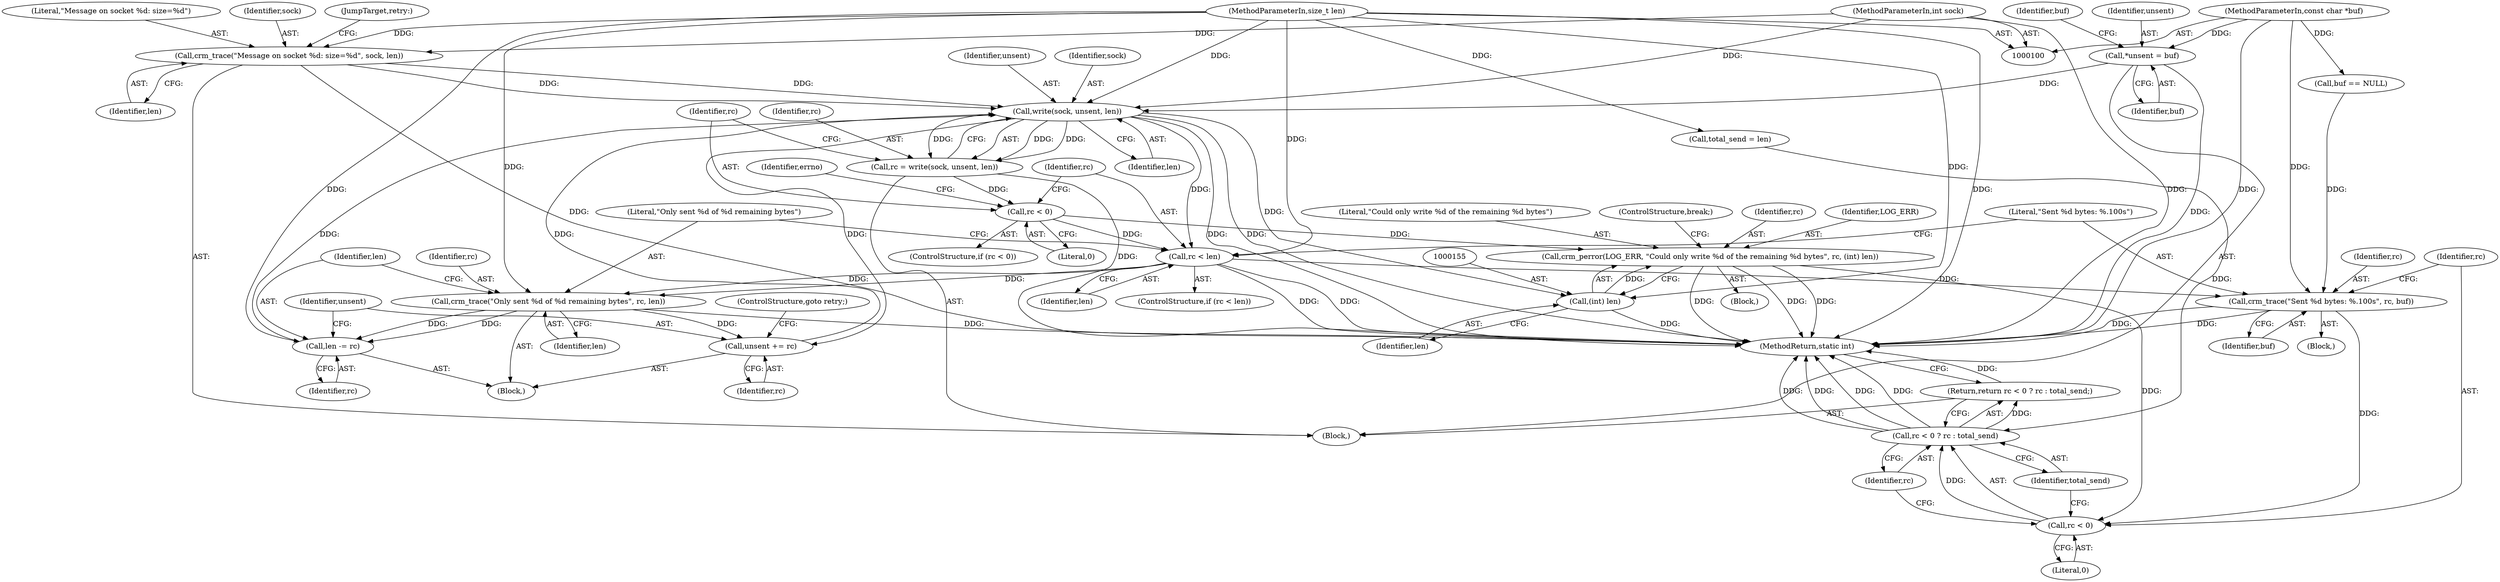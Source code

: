 digraph "0_pacemaker_564f7cc2a51dcd2f28ab12a13394f31be5aa3c93_14@API" {
"1000132" [label="(Call,write(sock, unsent, len))"];
"1000125" [label="(Call,crm_trace(\"Message on socket %d: size=%d\", sock, len))"];
"1000101" [label="(MethodParameterIn,int sock)"];
"1000103" [label="(MethodParameterIn,size_t len)"];
"1000171" [label="(Call,unsent += rc)"];
"1000164" [label="(Call,crm_trace(\"Only sent %d of %d remaining bytes\", rc, len))"];
"1000160" [label="(Call,rc < len)"];
"1000137" [label="(Call,rc < 0)"];
"1000130" [label="(Call,rc = write(sock, unsent, len))"];
"1000132" [label="(Call,write(sock, unsent, len))"];
"1000110" [label="(Call,*unsent = buf)"];
"1000102" [label="(MethodParameterIn,const char *buf)"];
"1000168" [label="(Call,len -= rc)"];
"1000150" [label="(Call,crm_perror(LOG_ERR, \"Could only write %d of the remaining %d bytes\", rc, (int) len))"];
"1000183" [label="(Call,rc < 0)"];
"1000182" [label="(Call,rc < 0 ? rc : total_send)"];
"1000181" [label="(Return,return rc < 0 ? rc : total_send;)"];
"1000154" [label="(Call,(int) len)"];
"1000177" [label="(Call,crm_trace(\"Sent %d bytes: %.100s\", rc, buf))"];
"1000187" [label="(Identifier,total_send)"];
"1000130" [label="(Call,rc = write(sock, unsent, len))"];
"1000131" [label="(Identifier,rc)"];
"1000172" [label="(Identifier,unsent)"];
"1000142" [label="(Identifier,errno)"];
"1000165" [label="(Literal,\"Only sent %d of %d remaining bytes\")"];
"1000185" [label="(Literal,0)"];
"1000115" [label="(Call,buf == NULL)"];
"1000183" [label="(Call,rc < 0)"];
"1000186" [label="(Identifier,rc)"];
"1000161" [label="(Identifier,rc)"];
"1000170" [label="(Identifier,rc)"];
"1000137" [label="(Call,rc < 0)"];
"1000150" [label="(Call,crm_perror(LOG_ERR, \"Could only write %d of the remaining %d bytes\", rc, (int) len))"];
"1000122" [label="(Call,total_send = len)"];
"1000164" [label="(Call,crm_trace(\"Only sent %d of %d remaining bytes\", rc, len))"];
"1000168" [label="(Call,len -= rc)"];
"1000163" [label="(Block,)"];
"1000176" [label="(Block,)"];
"1000162" [label="(Identifier,len)"];
"1000136" [label="(ControlStructure,if (rc < 0))"];
"1000177" [label="(Call,crm_trace(\"Sent %d bytes: %.100s\", rc, buf))"];
"1000166" [label="(Identifier,rc)"];
"1000143" [label="(Block,)"];
"1000126" [label="(Literal,\"Message on socket %d: size=%d\")"];
"1000152" [label="(Literal,\"Could only write %d of the remaining %d bytes\")"];
"1000134" [label="(Identifier,unsent)"];
"1000116" [label="(Identifier,buf)"];
"1000181" [label="(Return,return rc < 0 ? rc : total_send;)"];
"1000180" [label="(Identifier,buf)"];
"1000127" [label="(Identifier,sock)"];
"1000167" [label="(Identifier,len)"];
"1000125" [label="(Call,crm_trace(\"Message on socket %d: size=%d\", sock, len))"];
"1000159" [label="(ControlStructure,if (rc < len))"];
"1000184" [label="(Identifier,rc)"];
"1000138" [label="(Identifier,rc)"];
"1000132" [label="(Call,write(sock, unsent, len))"];
"1000111" [label="(Identifier,unsent)"];
"1000135" [label="(Identifier,len)"];
"1000178" [label="(Literal,\"Sent %d bytes: %.100s\")"];
"1000174" [label="(ControlStructure,goto retry;)"];
"1000157" [label="(ControlStructure,break;)"];
"1000128" [label="(Identifier,len)"];
"1000188" [label="(MethodReturn,static int)"];
"1000139" [label="(Literal,0)"];
"1000112" [label="(Identifier,buf)"];
"1000169" [label="(Identifier,len)"];
"1000153" [label="(Identifier,rc)"];
"1000171" [label="(Call,unsent += rc)"];
"1000102" [label="(MethodParameterIn,const char *buf)"];
"1000101" [label="(MethodParameterIn,int sock)"];
"1000173" [label="(Identifier,rc)"];
"1000156" [label="(Identifier,len)"];
"1000151" [label="(Identifier,LOG_ERR)"];
"1000110" [label="(Call,*unsent = buf)"];
"1000179" [label="(Identifier,rc)"];
"1000129" [label="(JumpTarget,retry:)"];
"1000133" [label="(Identifier,sock)"];
"1000154" [label="(Call,(int) len)"];
"1000160" [label="(Call,rc < len)"];
"1000104" [label="(Block,)"];
"1000103" [label="(MethodParameterIn,size_t len)"];
"1000182" [label="(Call,rc < 0 ? rc : total_send)"];
"1000132" -> "1000130"  [label="AST: "];
"1000132" -> "1000135"  [label="CFG: "];
"1000133" -> "1000132"  [label="AST: "];
"1000134" -> "1000132"  [label="AST: "];
"1000135" -> "1000132"  [label="AST: "];
"1000130" -> "1000132"  [label="CFG: "];
"1000132" -> "1000188"  [label="DDG: "];
"1000132" -> "1000188"  [label="DDG: "];
"1000132" -> "1000130"  [label="DDG: "];
"1000132" -> "1000130"  [label="DDG: "];
"1000132" -> "1000130"  [label="DDG: "];
"1000125" -> "1000132"  [label="DDG: "];
"1000125" -> "1000132"  [label="DDG: "];
"1000101" -> "1000132"  [label="DDG: "];
"1000171" -> "1000132"  [label="DDG: "];
"1000110" -> "1000132"  [label="DDG: "];
"1000168" -> "1000132"  [label="DDG: "];
"1000103" -> "1000132"  [label="DDG: "];
"1000132" -> "1000154"  [label="DDG: "];
"1000132" -> "1000160"  [label="DDG: "];
"1000132" -> "1000171"  [label="DDG: "];
"1000125" -> "1000104"  [label="AST: "];
"1000125" -> "1000128"  [label="CFG: "];
"1000126" -> "1000125"  [label="AST: "];
"1000127" -> "1000125"  [label="AST: "];
"1000128" -> "1000125"  [label="AST: "];
"1000129" -> "1000125"  [label="CFG: "];
"1000125" -> "1000188"  [label="DDG: "];
"1000101" -> "1000125"  [label="DDG: "];
"1000103" -> "1000125"  [label="DDG: "];
"1000101" -> "1000100"  [label="AST: "];
"1000101" -> "1000188"  [label="DDG: "];
"1000103" -> "1000100"  [label="AST: "];
"1000103" -> "1000188"  [label="DDG: "];
"1000103" -> "1000122"  [label="DDG: "];
"1000103" -> "1000154"  [label="DDG: "];
"1000103" -> "1000160"  [label="DDG: "];
"1000103" -> "1000164"  [label="DDG: "];
"1000103" -> "1000168"  [label="DDG: "];
"1000171" -> "1000163"  [label="AST: "];
"1000171" -> "1000173"  [label="CFG: "];
"1000172" -> "1000171"  [label="AST: "];
"1000173" -> "1000171"  [label="AST: "];
"1000174" -> "1000171"  [label="CFG: "];
"1000164" -> "1000171"  [label="DDG: "];
"1000164" -> "1000163"  [label="AST: "];
"1000164" -> "1000167"  [label="CFG: "];
"1000165" -> "1000164"  [label="AST: "];
"1000166" -> "1000164"  [label="AST: "];
"1000167" -> "1000164"  [label="AST: "];
"1000169" -> "1000164"  [label="CFG: "];
"1000164" -> "1000188"  [label="DDG: "];
"1000160" -> "1000164"  [label="DDG: "];
"1000160" -> "1000164"  [label="DDG: "];
"1000164" -> "1000168"  [label="DDG: "];
"1000164" -> "1000168"  [label="DDG: "];
"1000160" -> "1000159"  [label="AST: "];
"1000160" -> "1000162"  [label="CFG: "];
"1000161" -> "1000160"  [label="AST: "];
"1000162" -> "1000160"  [label="AST: "];
"1000165" -> "1000160"  [label="CFG: "];
"1000178" -> "1000160"  [label="CFG: "];
"1000160" -> "1000188"  [label="DDG: "];
"1000160" -> "1000188"  [label="DDG: "];
"1000137" -> "1000160"  [label="DDG: "];
"1000160" -> "1000177"  [label="DDG: "];
"1000137" -> "1000136"  [label="AST: "];
"1000137" -> "1000139"  [label="CFG: "];
"1000138" -> "1000137"  [label="AST: "];
"1000139" -> "1000137"  [label="AST: "];
"1000142" -> "1000137"  [label="CFG: "];
"1000161" -> "1000137"  [label="CFG: "];
"1000130" -> "1000137"  [label="DDG: "];
"1000137" -> "1000150"  [label="DDG: "];
"1000130" -> "1000104"  [label="AST: "];
"1000131" -> "1000130"  [label="AST: "];
"1000138" -> "1000130"  [label="CFG: "];
"1000130" -> "1000188"  [label="DDG: "];
"1000110" -> "1000104"  [label="AST: "];
"1000110" -> "1000112"  [label="CFG: "];
"1000111" -> "1000110"  [label="AST: "];
"1000112" -> "1000110"  [label="AST: "];
"1000116" -> "1000110"  [label="CFG: "];
"1000110" -> "1000188"  [label="DDG: "];
"1000102" -> "1000110"  [label="DDG: "];
"1000102" -> "1000100"  [label="AST: "];
"1000102" -> "1000188"  [label="DDG: "];
"1000102" -> "1000115"  [label="DDG: "];
"1000102" -> "1000177"  [label="DDG: "];
"1000168" -> "1000163"  [label="AST: "];
"1000168" -> "1000170"  [label="CFG: "];
"1000169" -> "1000168"  [label="AST: "];
"1000170" -> "1000168"  [label="AST: "];
"1000172" -> "1000168"  [label="CFG: "];
"1000150" -> "1000143"  [label="AST: "];
"1000150" -> "1000154"  [label="CFG: "];
"1000151" -> "1000150"  [label="AST: "];
"1000152" -> "1000150"  [label="AST: "];
"1000153" -> "1000150"  [label="AST: "];
"1000154" -> "1000150"  [label="AST: "];
"1000157" -> "1000150"  [label="CFG: "];
"1000150" -> "1000188"  [label="DDG: "];
"1000150" -> "1000188"  [label="DDG: "];
"1000150" -> "1000188"  [label="DDG: "];
"1000154" -> "1000150"  [label="DDG: "];
"1000150" -> "1000183"  [label="DDG: "];
"1000183" -> "1000182"  [label="AST: "];
"1000183" -> "1000185"  [label="CFG: "];
"1000184" -> "1000183"  [label="AST: "];
"1000185" -> "1000183"  [label="AST: "];
"1000186" -> "1000183"  [label="CFG: "];
"1000187" -> "1000183"  [label="CFG: "];
"1000183" -> "1000182"  [label="DDG: "];
"1000177" -> "1000183"  [label="DDG: "];
"1000182" -> "1000181"  [label="AST: "];
"1000182" -> "1000186"  [label="CFG: "];
"1000182" -> "1000187"  [label="CFG: "];
"1000186" -> "1000182"  [label="AST: "];
"1000187" -> "1000182"  [label="AST: "];
"1000181" -> "1000182"  [label="CFG: "];
"1000182" -> "1000188"  [label="DDG: "];
"1000182" -> "1000188"  [label="DDG: "];
"1000182" -> "1000188"  [label="DDG: "];
"1000182" -> "1000188"  [label="DDG: "];
"1000182" -> "1000181"  [label="DDG: "];
"1000122" -> "1000182"  [label="DDG: "];
"1000181" -> "1000104"  [label="AST: "];
"1000188" -> "1000181"  [label="CFG: "];
"1000181" -> "1000188"  [label="DDG: "];
"1000154" -> "1000156"  [label="CFG: "];
"1000155" -> "1000154"  [label="AST: "];
"1000156" -> "1000154"  [label="AST: "];
"1000154" -> "1000188"  [label="DDG: "];
"1000177" -> "1000176"  [label="AST: "];
"1000177" -> "1000180"  [label="CFG: "];
"1000178" -> "1000177"  [label="AST: "];
"1000179" -> "1000177"  [label="AST: "];
"1000180" -> "1000177"  [label="AST: "];
"1000184" -> "1000177"  [label="CFG: "];
"1000177" -> "1000188"  [label="DDG: "];
"1000177" -> "1000188"  [label="DDG: "];
"1000115" -> "1000177"  [label="DDG: "];
}
